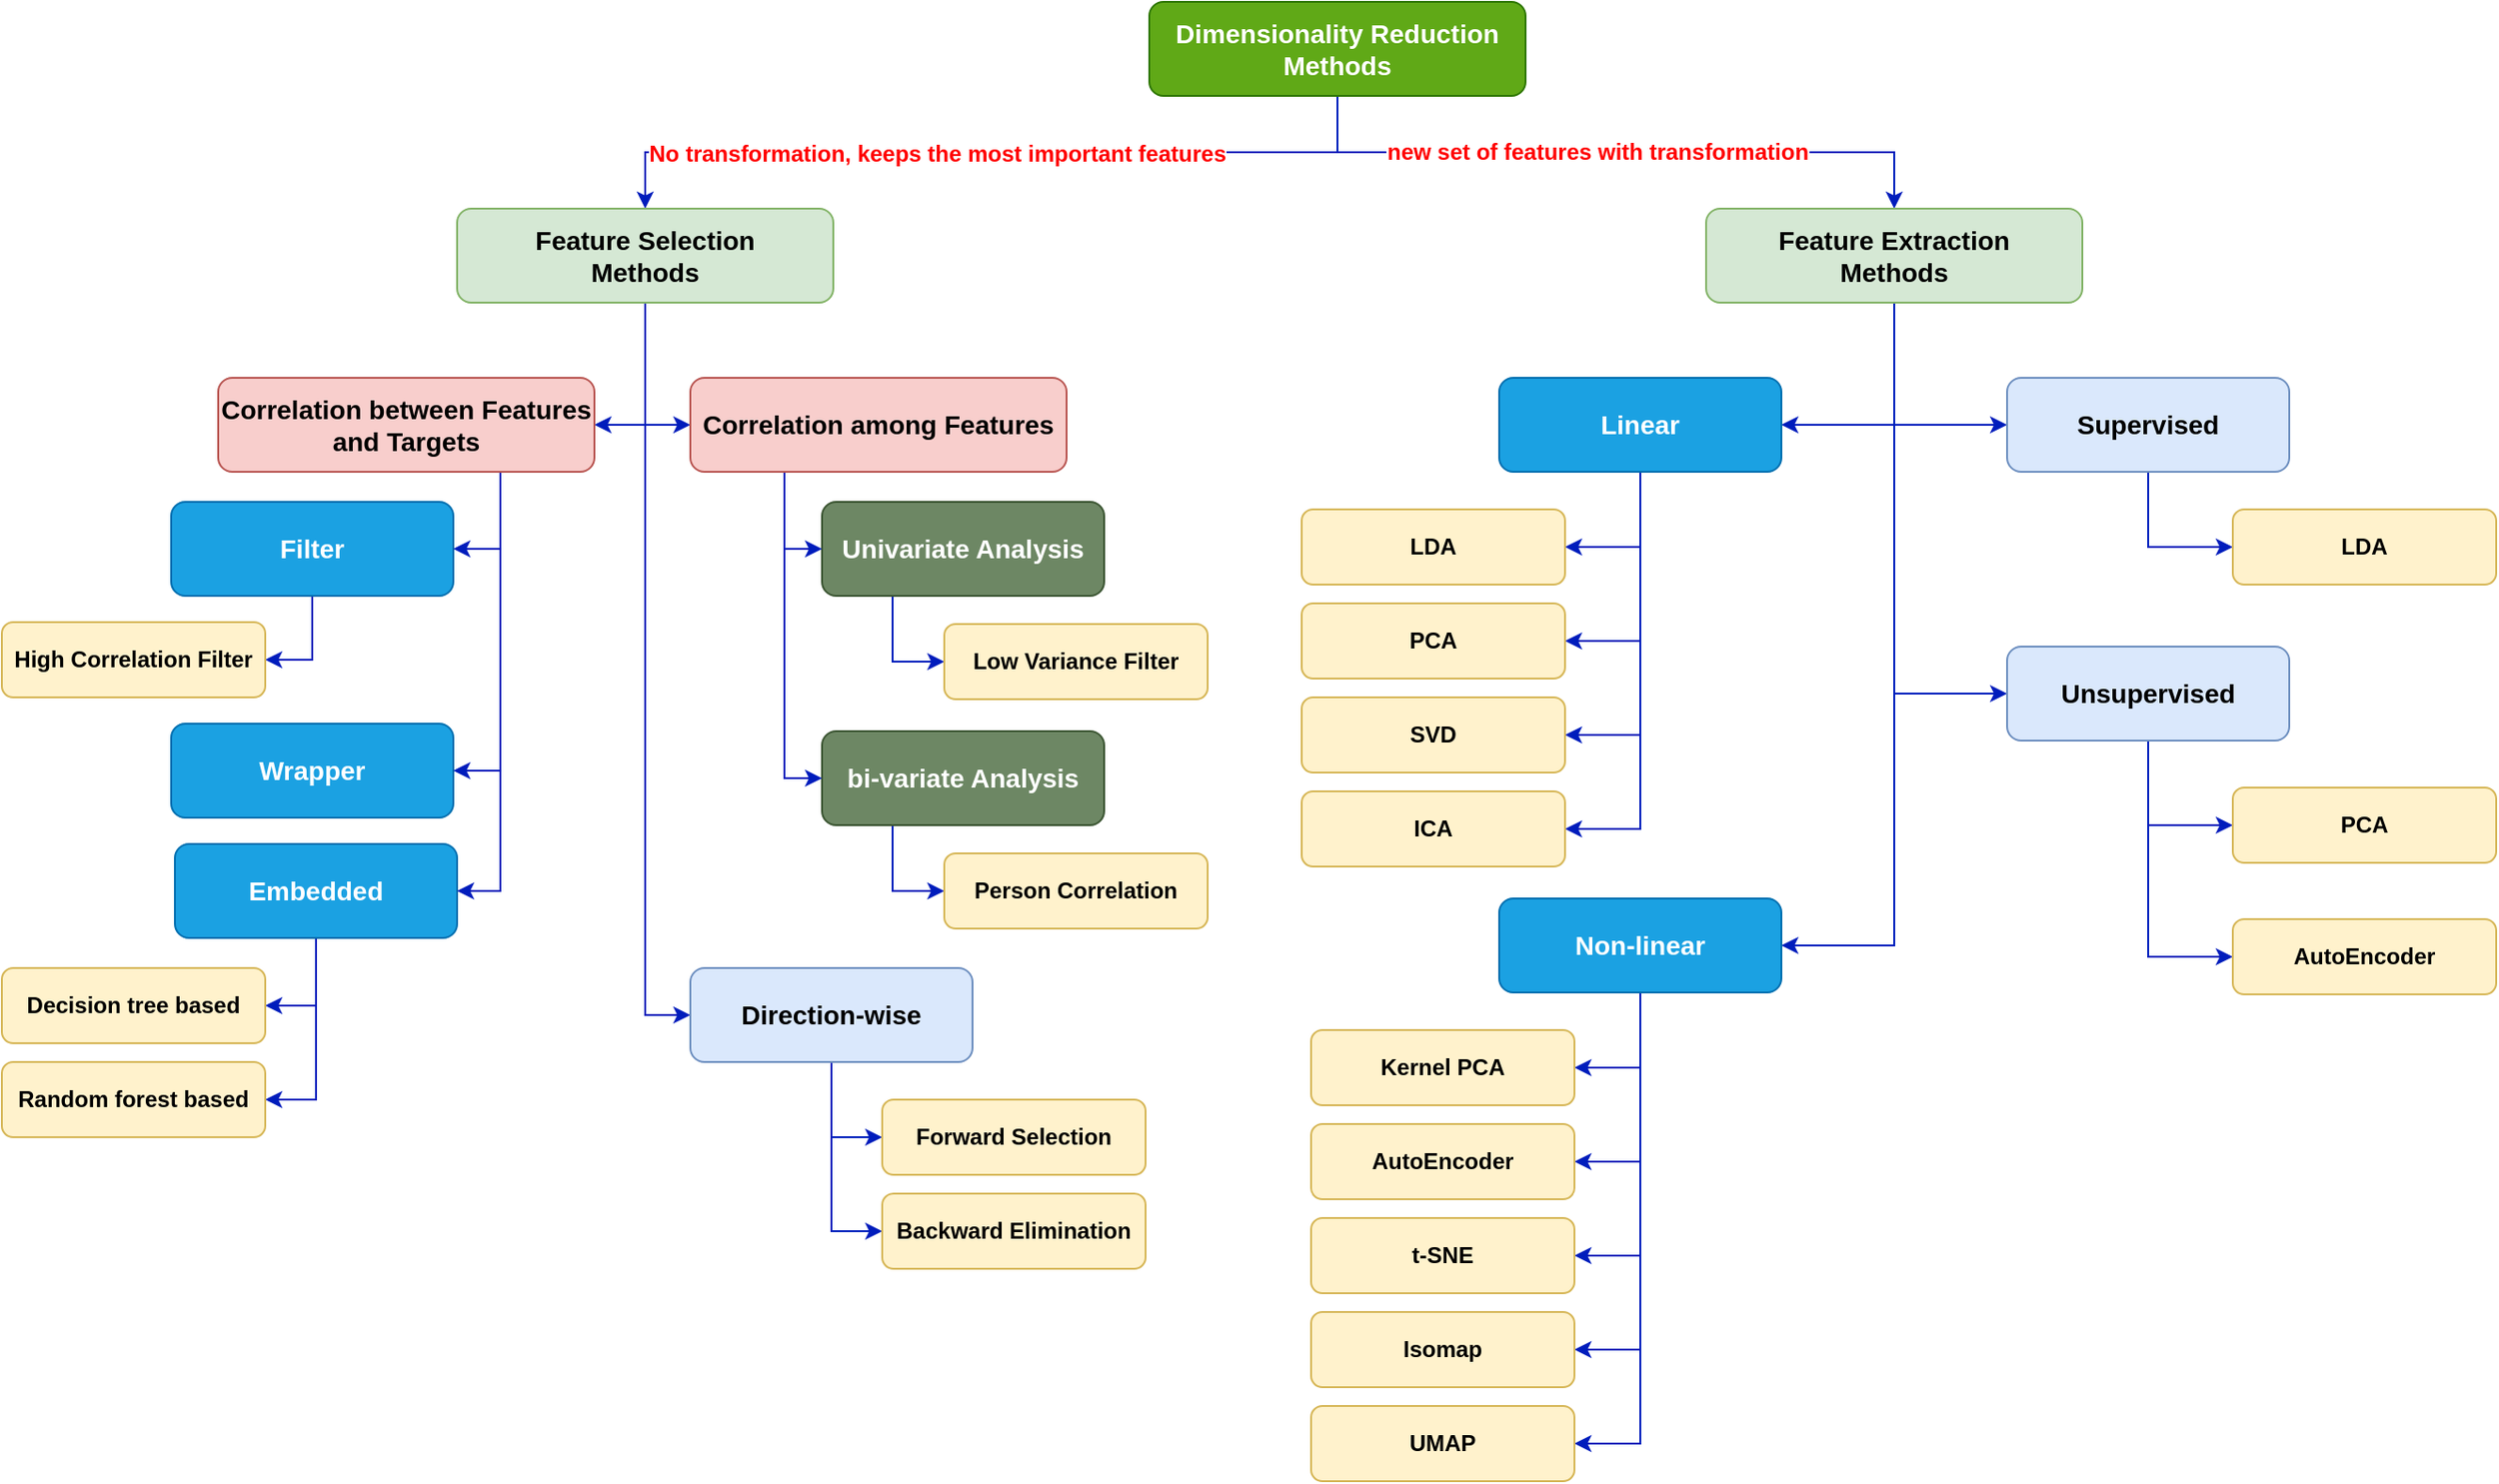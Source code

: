<mxfile version="20.8.16" type="device"><diagram id="C5RBs43oDa-KdzZeNtuy" name="Page-1"><mxGraphModel dx="2725" dy="948" grid="1" gridSize="10" guides="1" tooltips="1" connect="1" arrows="1" fold="1" page="1" pageScale="1" pageWidth="1169" pageHeight="827" math="0" shadow="0"><root><mxCell id="WIyWlLk6GJQsqaUBKTNV-0"/><mxCell id="WIyWlLk6GJQsqaUBKTNV-1" parent="WIyWlLk6GJQsqaUBKTNV-0"/><mxCell id="yxkWiozBk-cY0VoZpgmD-3" style="edgeStyle=orthogonalEdgeStyle;rounded=0;orthogonalLoop=1;jettySize=auto;html=1;exitX=0.5;exitY=1;exitDx=0;exitDy=0;fillColor=#0050ef;strokeColor=#001DBC;strokeWidth=1;" parent="WIyWlLk6GJQsqaUBKTNV-1" source="WIyWlLk6GJQsqaUBKTNV-3" target="yxkWiozBk-cY0VoZpgmD-0" edge="1"><mxGeometry relative="1" as="geometry"/></mxCell><mxCell id="yxkWiozBk-cY0VoZpgmD-47" value="No transformation, keeps the most important features" style="edgeLabel;html=1;align=center;verticalAlign=middle;resizable=0;points=[];fontSize=12;fontColor=#FF0000;fontStyle=1" parent="yxkWiozBk-cY0VoZpgmD-3" vertex="1" connectable="0"><mxGeometry x="0.139" y="1" relative="1" as="geometry"><mxPoint as="offset"/></mxGeometry></mxCell><mxCell id="yxkWiozBk-cY0VoZpgmD-4" style="edgeStyle=orthogonalEdgeStyle;rounded=0;orthogonalLoop=1;jettySize=auto;html=1;exitX=0.5;exitY=1;exitDx=0;exitDy=0;fillColor=#0050ef;strokeColor=#001DBC;strokeWidth=1;" parent="WIyWlLk6GJQsqaUBKTNV-1" source="WIyWlLk6GJQsqaUBKTNV-3" target="yxkWiozBk-cY0VoZpgmD-2" edge="1"><mxGeometry relative="1" as="geometry"/></mxCell><mxCell id="yxkWiozBk-cY0VoZpgmD-48" value="new set of features with transformation" style="edgeLabel;html=1;align=center;verticalAlign=middle;resizable=0;points=[];fontSize=12;fontColor=#FF0000;fontStyle=1" parent="yxkWiozBk-cY0VoZpgmD-4" vertex="1" connectable="0"><mxGeometry x="-0.056" relative="1" as="geometry"><mxPoint as="offset"/></mxGeometry></mxCell><mxCell id="WIyWlLk6GJQsqaUBKTNV-3" value="Dimensionality Reduction &lt;br style=&quot;font-size: 14px;&quot;&gt;Methods" style="rounded=1;whiteSpace=wrap;html=1;fontSize=14;glass=0;strokeWidth=1;shadow=0;fillColor=#60a917;strokeColor=#2D7600;fontStyle=1;fontColor=#ffffff;" parent="WIyWlLk6GJQsqaUBKTNV-1" vertex="1"><mxGeometry x="434" y="40" width="200" height="50" as="geometry"/></mxCell><mxCell id="M8pZzFmq76S1SCjnpJag-9" style="edgeStyle=orthogonalEdgeStyle;rounded=0;orthogonalLoop=1;jettySize=auto;html=1;exitX=0.5;exitY=1;exitDx=0;exitDy=0;entryX=1;entryY=0.5;entryDx=0;entryDy=0;fillColor=#0050ef;strokeColor=#001DBC;" edge="1" parent="WIyWlLk6GJQsqaUBKTNV-1" source="yxkWiozBk-cY0VoZpgmD-0" target="M8pZzFmq76S1SCjnpJag-8"><mxGeometry relative="1" as="geometry"/></mxCell><mxCell id="M8pZzFmq76S1SCjnpJag-22" style="edgeStyle=orthogonalEdgeStyle;rounded=0;orthogonalLoop=1;jettySize=auto;html=1;exitX=0.5;exitY=1;exitDx=0;exitDy=0;entryX=0;entryY=0.5;entryDx=0;entryDy=0;fillColor=#0050ef;strokeColor=#001DBC;" edge="1" parent="WIyWlLk6GJQsqaUBKTNV-1" source="yxkWiozBk-cY0VoZpgmD-0" target="M8pZzFmq76S1SCjnpJag-21"><mxGeometry relative="1" as="geometry"/></mxCell><mxCell id="M8pZzFmq76S1SCjnpJag-27" style="edgeStyle=orthogonalEdgeStyle;rounded=0;orthogonalLoop=1;jettySize=auto;html=1;exitX=0.5;exitY=1;exitDx=0;exitDy=0;entryX=0;entryY=0.5;entryDx=0;entryDy=0;fillColor=#0050ef;strokeColor=#001DBC;" edge="1" parent="WIyWlLk6GJQsqaUBKTNV-1" source="yxkWiozBk-cY0VoZpgmD-0" target="yxkWiozBk-cY0VoZpgmD-37"><mxGeometry relative="1" as="geometry"/></mxCell><mxCell id="yxkWiozBk-cY0VoZpgmD-0" value="Feature Selection&lt;br style=&quot;font-size: 14px;&quot;&gt;Methods" style="rounded=1;whiteSpace=wrap;html=1;fontSize=14;glass=0;strokeWidth=1;shadow=0;fillColor=#d5e8d4;strokeColor=#82b366;fontStyle=1" parent="WIyWlLk6GJQsqaUBKTNV-1" vertex="1"><mxGeometry x="66" y="150" width="200" height="50" as="geometry"/></mxCell><mxCell id="yxkWiozBk-cY0VoZpgmD-17" style="edgeStyle=orthogonalEdgeStyle;rounded=0;orthogonalLoop=1;jettySize=auto;html=1;exitX=0.5;exitY=1;exitDx=0;exitDy=0;entryX=0;entryY=0.5;entryDx=0;entryDy=0;strokeWidth=1;fillColor=#0050ef;strokeColor=#001DBC;" parent="WIyWlLk6GJQsqaUBKTNV-1" source="yxkWiozBk-cY0VoZpgmD-2" target="yxkWiozBk-cY0VoZpgmD-5" edge="1"><mxGeometry relative="1" as="geometry"/></mxCell><mxCell id="yxkWiozBk-cY0VoZpgmD-18" style="edgeStyle=orthogonalEdgeStyle;rounded=0;orthogonalLoop=1;jettySize=auto;html=1;exitX=0.5;exitY=1;exitDx=0;exitDy=0;entryX=0;entryY=0.5;entryDx=0;entryDy=0;strokeWidth=1;fillColor=#0050ef;strokeColor=#001DBC;" parent="WIyWlLk6GJQsqaUBKTNV-1" source="yxkWiozBk-cY0VoZpgmD-2" target="yxkWiozBk-cY0VoZpgmD-6" edge="1"><mxGeometry relative="1" as="geometry"/></mxCell><mxCell id="yxkWiozBk-cY0VoZpgmD-28" style="edgeStyle=orthogonalEdgeStyle;rounded=0;orthogonalLoop=1;jettySize=auto;html=1;exitX=0.5;exitY=1;exitDx=0;exitDy=0;entryX=1;entryY=0.5;entryDx=0;entryDy=0;strokeWidth=1;fillColor=#0050ef;strokeColor=#001DBC;" parent="WIyWlLk6GJQsqaUBKTNV-1" source="yxkWiozBk-cY0VoZpgmD-2" target="yxkWiozBk-cY0VoZpgmD-19" edge="1"><mxGeometry relative="1" as="geometry"/></mxCell><mxCell id="yxkWiozBk-cY0VoZpgmD-29" style="edgeStyle=orthogonalEdgeStyle;rounded=0;orthogonalLoop=1;jettySize=auto;html=1;exitX=0.5;exitY=1;exitDx=0;exitDy=0;entryX=1;entryY=0.5;entryDx=0;entryDy=0;strokeWidth=1;fillColor=#0050ef;strokeColor=#001DBC;" parent="WIyWlLk6GJQsqaUBKTNV-1" source="yxkWiozBk-cY0VoZpgmD-2" target="yxkWiozBk-cY0VoZpgmD-23" edge="1"><mxGeometry relative="1" as="geometry"/></mxCell><mxCell id="yxkWiozBk-cY0VoZpgmD-2" value="Feature Extraction&lt;br style=&quot;font-size: 14px;&quot;&gt;Methods" style="rounded=1;whiteSpace=wrap;html=1;fontSize=14;glass=0;strokeWidth=1;shadow=0;fillColor=#d5e8d4;strokeColor=#82b366;fontStyle=1" parent="WIyWlLk6GJQsqaUBKTNV-1" vertex="1"><mxGeometry x="730" y="150" width="200" height="50" as="geometry"/></mxCell><mxCell id="yxkWiozBk-cY0VoZpgmD-16" style="edgeStyle=orthogonalEdgeStyle;rounded=0;orthogonalLoop=1;jettySize=auto;html=1;exitX=0.5;exitY=1;exitDx=0;exitDy=0;entryX=0;entryY=0.5;entryDx=0;entryDy=0;strokeWidth=1;fillColor=#0050ef;strokeColor=#001DBC;" parent="WIyWlLk6GJQsqaUBKTNV-1" source="yxkWiozBk-cY0VoZpgmD-5" target="yxkWiozBk-cY0VoZpgmD-10" edge="1"><mxGeometry relative="1" as="geometry"/></mxCell><mxCell id="yxkWiozBk-cY0VoZpgmD-5" value="Supervised" style="rounded=1;whiteSpace=wrap;html=1;fontSize=14;glass=0;strokeWidth=1;shadow=0;fillColor=#dae8fc;strokeColor=#6c8ebf;fontStyle=1;" parent="WIyWlLk6GJQsqaUBKTNV-1" vertex="1"><mxGeometry x="890" y="240" width="150" height="50" as="geometry"/></mxCell><mxCell id="yxkWiozBk-cY0VoZpgmD-13" style="edgeStyle=orthogonalEdgeStyle;rounded=0;orthogonalLoop=1;jettySize=auto;html=1;exitX=0.5;exitY=1;exitDx=0;exitDy=0;entryX=0;entryY=0.5;entryDx=0;entryDy=0;strokeWidth=1;fillColor=#0050ef;strokeColor=#001DBC;" parent="WIyWlLk6GJQsqaUBKTNV-1" source="yxkWiozBk-cY0VoZpgmD-6" target="yxkWiozBk-cY0VoZpgmD-11" edge="1"><mxGeometry relative="1" as="geometry"/></mxCell><mxCell id="yxkWiozBk-cY0VoZpgmD-14" style="edgeStyle=orthogonalEdgeStyle;rounded=0;orthogonalLoop=1;jettySize=auto;html=1;exitX=0.5;exitY=1;exitDx=0;exitDy=0;entryX=0;entryY=0.5;entryDx=0;entryDy=0;strokeWidth=1;fillColor=#0050ef;strokeColor=#001DBC;" parent="WIyWlLk6GJQsqaUBKTNV-1" source="yxkWiozBk-cY0VoZpgmD-6" target="yxkWiozBk-cY0VoZpgmD-12" edge="1"><mxGeometry relative="1" as="geometry"/></mxCell><mxCell id="yxkWiozBk-cY0VoZpgmD-6" value="Unsupervised" style="rounded=1;whiteSpace=wrap;html=1;fontSize=14;glass=0;strokeWidth=1;shadow=0;fillColor=#dae8fc;strokeColor=#6c8ebf;fontStyle=1;" parent="WIyWlLk6GJQsqaUBKTNV-1" vertex="1"><mxGeometry x="890" y="383" width="150" height="50" as="geometry"/></mxCell><mxCell id="yxkWiozBk-cY0VoZpgmD-10" value="LDA" style="rounded=1;whiteSpace=wrap;html=1;fontSize=12;glass=0;strokeWidth=1;shadow=0;fillColor=#fff2cc;strokeColor=#d6b656;fontStyle=1;" parent="WIyWlLk6GJQsqaUBKTNV-1" vertex="1"><mxGeometry x="1010" y="310" width="140" height="40" as="geometry"/></mxCell><mxCell id="yxkWiozBk-cY0VoZpgmD-11" value="PCA" style="rounded=1;whiteSpace=wrap;html=1;fontSize=12;glass=0;strokeWidth=1;shadow=0;fillColor=#fff2cc;strokeColor=#d6b656;fontStyle=1;" parent="WIyWlLk6GJQsqaUBKTNV-1" vertex="1"><mxGeometry x="1010" y="458" width="140" height="40" as="geometry"/></mxCell><mxCell id="yxkWiozBk-cY0VoZpgmD-12" value="AutoEncoder" style="rounded=1;whiteSpace=wrap;html=1;fontSize=12;glass=0;strokeWidth=1;shadow=0;fillColor=#fff2cc;strokeColor=#d6b656;fontStyle=1;" parent="WIyWlLk6GJQsqaUBKTNV-1" vertex="1"><mxGeometry x="1010" y="528" width="140" height="40" as="geometry"/></mxCell><mxCell id="yxkWiozBk-cY0VoZpgmD-30" style="edgeStyle=orthogonalEdgeStyle;rounded=0;orthogonalLoop=1;jettySize=auto;html=1;exitX=0.5;exitY=1;exitDx=0;exitDy=0;entryX=1;entryY=0.5;entryDx=0;entryDy=0;strokeWidth=1;fillColor=#0050ef;strokeColor=#001DBC;" parent="WIyWlLk6GJQsqaUBKTNV-1" source="yxkWiozBk-cY0VoZpgmD-19" target="yxkWiozBk-cY0VoZpgmD-20" edge="1"><mxGeometry relative="1" as="geometry"/></mxCell><mxCell id="yxkWiozBk-cY0VoZpgmD-31" style="edgeStyle=orthogonalEdgeStyle;rounded=0;orthogonalLoop=1;jettySize=auto;html=1;exitX=0.5;exitY=1;exitDx=0;exitDy=0;entryX=1;entryY=0.5;entryDx=0;entryDy=0;strokeWidth=1;fillColor=#0050ef;strokeColor=#001DBC;" parent="WIyWlLk6GJQsqaUBKTNV-1" source="yxkWiozBk-cY0VoZpgmD-19" target="yxkWiozBk-cY0VoZpgmD-21" edge="1"><mxGeometry relative="1" as="geometry"/></mxCell><mxCell id="yxkWiozBk-cY0VoZpgmD-32" style="edgeStyle=orthogonalEdgeStyle;rounded=0;orthogonalLoop=1;jettySize=auto;html=1;exitX=0.5;exitY=1;exitDx=0;exitDy=0;entryX=1;entryY=0.5;entryDx=0;entryDy=0;strokeWidth=1;fillColor=#0050ef;strokeColor=#001DBC;" parent="WIyWlLk6GJQsqaUBKTNV-1" source="yxkWiozBk-cY0VoZpgmD-19" target="yxkWiozBk-cY0VoZpgmD-22" edge="1"><mxGeometry relative="1" as="geometry"/></mxCell><mxCell id="VrNpcn_SqZC7RR2Wg_Y8-3" style="edgeStyle=orthogonalEdgeStyle;rounded=0;orthogonalLoop=1;jettySize=auto;html=1;exitX=0.5;exitY=1;exitDx=0;exitDy=0;entryX=1;entryY=0.5;entryDx=0;entryDy=0;fillColor=#0050ef;strokeColor=#001DBC;" parent="WIyWlLk6GJQsqaUBKTNV-1" source="yxkWiozBk-cY0VoZpgmD-19" target="VrNpcn_SqZC7RR2Wg_Y8-0" edge="1"><mxGeometry relative="1" as="geometry"/></mxCell><mxCell id="yxkWiozBk-cY0VoZpgmD-19" value="Linear" style="rounded=1;whiteSpace=wrap;html=1;fontSize=14;glass=0;strokeWidth=1;shadow=0;fillColor=#1ba1e2;strokeColor=#006EAF;fontStyle=1;fontColor=#ffffff;" parent="WIyWlLk6GJQsqaUBKTNV-1" vertex="1"><mxGeometry x="620" y="240" width="150" height="50" as="geometry"/></mxCell><mxCell id="yxkWiozBk-cY0VoZpgmD-20" value="LDA" style="rounded=1;whiteSpace=wrap;html=1;fontSize=12;glass=0;strokeWidth=1;shadow=0;fillColor=#fff2cc;strokeColor=#d6b656;fontStyle=1;" parent="WIyWlLk6GJQsqaUBKTNV-1" vertex="1"><mxGeometry x="515" y="310" width="140" height="40" as="geometry"/></mxCell><mxCell id="yxkWiozBk-cY0VoZpgmD-21" value="PCA" style="rounded=1;whiteSpace=wrap;html=1;fontSize=12;glass=0;strokeWidth=1;shadow=0;fillColor=#fff2cc;strokeColor=#d6b656;fontStyle=1;" parent="WIyWlLk6GJQsqaUBKTNV-1" vertex="1"><mxGeometry x="515" y="360" width="140" height="40" as="geometry"/></mxCell><mxCell id="yxkWiozBk-cY0VoZpgmD-22" value="SVD" style="rounded=1;whiteSpace=wrap;html=1;fontSize=12;glass=0;strokeWidth=1;shadow=0;fillColor=#fff2cc;strokeColor=#d6b656;fontStyle=1;" parent="WIyWlLk6GJQsqaUBKTNV-1" vertex="1"><mxGeometry x="515" y="410" width="140" height="40" as="geometry"/></mxCell><mxCell id="yxkWiozBk-cY0VoZpgmD-33" style="edgeStyle=orthogonalEdgeStyle;rounded=0;orthogonalLoop=1;jettySize=auto;html=1;exitX=0.5;exitY=1;exitDx=0;exitDy=0;entryX=1;entryY=0.5;entryDx=0;entryDy=0;strokeWidth=1;fillColor=#0050ef;strokeColor=#001DBC;" parent="WIyWlLk6GJQsqaUBKTNV-1" source="yxkWiozBk-cY0VoZpgmD-23" target="yxkWiozBk-cY0VoZpgmD-24" edge="1"><mxGeometry relative="1" as="geometry"/></mxCell><mxCell id="yxkWiozBk-cY0VoZpgmD-34" style="edgeStyle=orthogonalEdgeStyle;rounded=0;orthogonalLoop=1;jettySize=auto;html=1;exitX=0.5;exitY=1;exitDx=0;exitDy=0;entryX=1;entryY=0.5;entryDx=0;entryDy=0;strokeWidth=1;fillColor=#0050ef;strokeColor=#001DBC;" parent="WIyWlLk6GJQsqaUBKTNV-1" source="yxkWiozBk-cY0VoZpgmD-23" target="yxkWiozBk-cY0VoZpgmD-25" edge="1"><mxGeometry relative="1" as="geometry"/></mxCell><mxCell id="yxkWiozBk-cY0VoZpgmD-35" style="edgeStyle=orthogonalEdgeStyle;rounded=0;orthogonalLoop=1;jettySize=auto;html=1;exitX=0.5;exitY=1;exitDx=0;exitDy=0;entryX=1;entryY=0.5;entryDx=0;entryDy=0;strokeWidth=1;fillColor=#0050ef;strokeColor=#001DBC;" parent="WIyWlLk6GJQsqaUBKTNV-1" source="yxkWiozBk-cY0VoZpgmD-23" target="yxkWiozBk-cY0VoZpgmD-26" edge="1"><mxGeometry relative="1" as="geometry"/></mxCell><mxCell id="yxkWiozBk-cY0VoZpgmD-36" style="edgeStyle=orthogonalEdgeStyle;rounded=0;orthogonalLoop=1;jettySize=auto;html=1;exitX=0.5;exitY=1;exitDx=0;exitDy=0;entryX=1;entryY=0.5;entryDx=0;entryDy=0;strokeWidth=1;fillColor=#0050ef;strokeColor=#001DBC;" parent="WIyWlLk6GJQsqaUBKTNV-1" source="yxkWiozBk-cY0VoZpgmD-23" target="yxkWiozBk-cY0VoZpgmD-27" edge="1"><mxGeometry relative="1" as="geometry"/></mxCell><mxCell id="VrNpcn_SqZC7RR2Wg_Y8-2" style="edgeStyle=orthogonalEdgeStyle;rounded=0;orthogonalLoop=1;jettySize=auto;html=1;exitX=0.5;exitY=1;exitDx=0;exitDy=0;entryX=1;entryY=0.5;entryDx=0;entryDy=0;fillColor=#0050ef;strokeColor=#001DBC;" parent="WIyWlLk6GJQsqaUBKTNV-1" source="yxkWiozBk-cY0VoZpgmD-23" target="VrNpcn_SqZC7RR2Wg_Y8-1" edge="1"><mxGeometry relative="1" as="geometry"/></mxCell><mxCell id="yxkWiozBk-cY0VoZpgmD-23" value="Non-linear" style="rounded=1;whiteSpace=wrap;html=1;fontSize=14;glass=0;strokeWidth=1;shadow=0;fillColor=#1ba1e2;strokeColor=#006EAF;fontStyle=1;fontColor=#ffffff;" parent="WIyWlLk6GJQsqaUBKTNV-1" vertex="1"><mxGeometry x="620" y="517" width="150" height="50" as="geometry"/></mxCell><mxCell id="yxkWiozBk-cY0VoZpgmD-24" value="Kernel PCA" style="rounded=1;whiteSpace=wrap;html=1;fontSize=12;glass=0;strokeWidth=1;shadow=0;fillColor=#fff2cc;strokeColor=#d6b656;fontStyle=1;" parent="WIyWlLk6GJQsqaUBKTNV-1" vertex="1"><mxGeometry x="520" y="587" width="140" height="40" as="geometry"/></mxCell><mxCell id="yxkWiozBk-cY0VoZpgmD-25" value="AutoEncoder" style="rounded=1;whiteSpace=wrap;html=1;fontSize=12;glass=0;strokeWidth=1;shadow=0;fillColor=#fff2cc;strokeColor=#d6b656;fontStyle=1;" parent="WIyWlLk6GJQsqaUBKTNV-1" vertex="1"><mxGeometry x="520" y="637" width="140" height="40" as="geometry"/></mxCell><mxCell id="yxkWiozBk-cY0VoZpgmD-26" value="t-SNE" style="rounded=1;whiteSpace=wrap;html=1;fontSize=12;glass=0;strokeWidth=1;shadow=0;fillColor=#fff2cc;strokeColor=#d6b656;fontStyle=1;" parent="WIyWlLk6GJQsqaUBKTNV-1" vertex="1"><mxGeometry x="520" y="687" width="140" height="40" as="geometry"/></mxCell><mxCell id="yxkWiozBk-cY0VoZpgmD-27" value="Isomap" style="rounded=1;whiteSpace=wrap;html=1;fontSize=12;glass=0;strokeWidth=1;shadow=0;fillColor=#fff2cc;strokeColor=#d6b656;fontStyle=1;" parent="WIyWlLk6GJQsqaUBKTNV-1" vertex="1"><mxGeometry x="520" y="737" width="140" height="40" as="geometry"/></mxCell><mxCell id="yxkWiozBk-cY0VoZpgmD-52" style="edgeStyle=orthogonalEdgeStyle;rounded=0;orthogonalLoop=1;jettySize=auto;html=1;exitX=0.5;exitY=1;exitDx=0;exitDy=0;entryX=0;entryY=0.5;entryDx=0;entryDy=0;strokeWidth=1;fontSize=12;fontColor=#FF0000;fillColor=#0050ef;strokeColor=#001DBC;" parent="WIyWlLk6GJQsqaUBKTNV-1" source="yxkWiozBk-cY0VoZpgmD-37" target="yxkWiozBk-cY0VoZpgmD-38" edge="1"><mxGeometry relative="1" as="geometry"/></mxCell><mxCell id="yxkWiozBk-cY0VoZpgmD-53" style="edgeStyle=orthogonalEdgeStyle;rounded=0;orthogonalLoop=1;jettySize=auto;html=1;exitX=0.5;exitY=1;exitDx=0;exitDy=0;entryX=0;entryY=0.5;entryDx=0;entryDy=0;strokeWidth=1;fontSize=12;fontColor=#FF0000;fillColor=#0050ef;strokeColor=#001DBC;" parent="WIyWlLk6GJQsqaUBKTNV-1" source="yxkWiozBk-cY0VoZpgmD-37" target="yxkWiozBk-cY0VoZpgmD-39" edge="1"><mxGeometry relative="1" as="geometry"/></mxCell><mxCell id="yxkWiozBk-cY0VoZpgmD-37" value="Direction-wise" style="rounded=1;whiteSpace=wrap;html=1;fontSize=14;glass=0;strokeWidth=1;shadow=0;fillColor=#dae8fc;strokeColor=#6c8ebf;fontStyle=1;" parent="WIyWlLk6GJQsqaUBKTNV-1" vertex="1"><mxGeometry x="190" y="554" width="150" height="50" as="geometry"/></mxCell><mxCell id="yxkWiozBk-cY0VoZpgmD-38" value="Forward Selection" style="rounded=1;whiteSpace=wrap;html=1;fontSize=12;glass=0;strokeWidth=1;shadow=0;fillColor=#fff2cc;strokeColor=#d6b656;fontStyle=1;" parent="WIyWlLk6GJQsqaUBKTNV-1" vertex="1"><mxGeometry x="292" y="624" width="140" height="40" as="geometry"/></mxCell><mxCell id="yxkWiozBk-cY0VoZpgmD-39" value="Backward Elimination" style="rounded=1;whiteSpace=wrap;html=1;fontSize=12;glass=0;strokeWidth=1;shadow=0;fillColor=#fff2cc;strokeColor=#d6b656;fontStyle=1;" parent="WIyWlLk6GJQsqaUBKTNV-1" vertex="1"><mxGeometry x="292" y="674" width="140" height="40" as="geometry"/></mxCell><mxCell id="M8pZzFmq76S1SCjnpJag-5" style="edgeStyle=orthogonalEdgeStyle;rounded=0;orthogonalLoop=1;jettySize=auto;html=1;exitX=0.5;exitY=1;exitDx=0;exitDy=0;entryX=1;entryY=0.5;entryDx=0;entryDy=0;fillColor=#0050ef;strokeColor=#001DBC;" edge="1" parent="WIyWlLk6GJQsqaUBKTNV-1" source="yxkWiozBk-cY0VoZpgmD-40" target="yxkWiozBk-cY0VoZpgmD-41"><mxGeometry relative="1" as="geometry"/></mxCell><mxCell id="M8pZzFmq76S1SCjnpJag-6" style="edgeStyle=orthogonalEdgeStyle;rounded=0;orthogonalLoop=1;jettySize=auto;html=1;exitX=0.5;exitY=1;exitDx=0;exitDy=0;entryX=1;entryY=0.5;entryDx=0;entryDy=0;fillColor=#0050ef;strokeColor=#001DBC;" edge="1" parent="WIyWlLk6GJQsqaUBKTNV-1" source="yxkWiozBk-cY0VoZpgmD-40" target="yxkWiozBk-cY0VoZpgmD-42"><mxGeometry relative="1" as="geometry"/></mxCell><mxCell id="yxkWiozBk-cY0VoZpgmD-40" value="Embedded" style="rounded=1;whiteSpace=wrap;html=1;fontSize=14;glass=0;strokeWidth=1;shadow=0;fillColor=#1ba1e2;strokeColor=#006EAF;fontStyle=1;fontColor=#ffffff;" parent="WIyWlLk6GJQsqaUBKTNV-1" vertex="1"><mxGeometry x="-84" y="488" width="150" height="50" as="geometry"/></mxCell><mxCell id="yxkWiozBk-cY0VoZpgmD-41" value="Decision tree based" style="rounded=1;whiteSpace=wrap;html=1;fontSize=12;glass=0;strokeWidth=1;shadow=0;fillColor=#fff2cc;strokeColor=#d6b656;fontStyle=1;" parent="WIyWlLk6GJQsqaUBKTNV-1" vertex="1"><mxGeometry x="-176" y="554" width="140" height="40" as="geometry"/></mxCell><mxCell id="yxkWiozBk-cY0VoZpgmD-42" value="Random forest based" style="rounded=1;whiteSpace=wrap;html=1;fontSize=12;glass=0;strokeWidth=1;shadow=0;fillColor=#fff2cc;strokeColor=#d6b656;fontStyle=1;" parent="WIyWlLk6GJQsqaUBKTNV-1" vertex="1"><mxGeometry x="-176" y="604" width="140" height="40" as="geometry"/></mxCell><mxCell id="M8pZzFmq76S1SCjnpJag-2" style="edgeStyle=orthogonalEdgeStyle;rounded=0;orthogonalLoop=1;jettySize=auto;html=1;exitX=0.5;exitY=1;exitDx=0;exitDy=0;entryX=1;entryY=0.5;entryDx=0;entryDy=0;fillColor=#0050ef;strokeColor=#001DBC;" edge="1" parent="WIyWlLk6GJQsqaUBKTNV-1" source="yxkWiozBk-cY0VoZpgmD-43" target="yxkWiozBk-cY0VoZpgmD-45"><mxGeometry relative="1" as="geometry"/></mxCell><mxCell id="yxkWiozBk-cY0VoZpgmD-43" value="Filter" style="rounded=1;whiteSpace=wrap;html=1;fontSize=14;glass=0;strokeWidth=1;shadow=0;fillColor=#1ba1e2;strokeColor=#006EAF;fontStyle=1;fontColor=#ffffff;" parent="WIyWlLk6GJQsqaUBKTNV-1" vertex="1"><mxGeometry x="-86" y="306" width="150" height="50" as="geometry"/></mxCell><mxCell id="yxkWiozBk-cY0VoZpgmD-45" value="High Correlation Filter" style="rounded=1;whiteSpace=wrap;html=1;fontSize=12;glass=0;strokeWidth=1;shadow=0;fillColor=#fff2cc;strokeColor=#d6b656;fontStyle=1;" parent="WIyWlLk6GJQsqaUBKTNV-1" vertex="1"><mxGeometry x="-176" y="370" width="140" height="40" as="geometry"/></mxCell><mxCell id="VrNpcn_SqZC7RR2Wg_Y8-0" value="ICA" style="rounded=1;whiteSpace=wrap;html=1;fontSize=12;glass=0;strokeWidth=1;shadow=0;fillColor=#fff2cc;strokeColor=#d6b656;fontStyle=1;" parent="WIyWlLk6GJQsqaUBKTNV-1" vertex="1"><mxGeometry x="515" y="460" width="140" height="40" as="geometry"/></mxCell><mxCell id="VrNpcn_SqZC7RR2Wg_Y8-1" value="UMAP" style="rounded=1;whiteSpace=wrap;html=1;fontSize=12;glass=0;strokeWidth=1;shadow=0;fillColor=#fff2cc;strokeColor=#d6b656;fontStyle=1;" parent="WIyWlLk6GJQsqaUBKTNV-1" vertex="1"><mxGeometry x="520" y="787" width="140" height="40" as="geometry"/></mxCell><mxCell id="M8pZzFmq76S1SCjnpJag-3" value="Wrapper" style="rounded=1;whiteSpace=wrap;html=1;fontSize=14;glass=0;strokeWidth=1;shadow=0;fillColor=#1ba1e2;strokeColor=#006EAF;fontStyle=1;fontColor=#ffffff;" vertex="1" parent="WIyWlLk6GJQsqaUBKTNV-1"><mxGeometry x="-86" y="424" width="150" height="50" as="geometry"/></mxCell><mxCell id="M8pZzFmq76S1SCjnpJag-10" style="edgeStyle=orthogonalEdgeStyle;rounded=0;orthogonalLoop=1;jettySize=auto;html=1;exitX=0.75;exitY=1;exitDx=0;exitDy=0;entryX=1;entryY=0.5;entryDx=0;entryDy=0;fillColor=#0050ef;strokeColor=#001DBC;" edge="1" parent="WIyWlLk6GJQsqaUBKTNV-1" source="M8pZzFmq76S1SCjnpJag-8" target="yxkWiozBk-cY0VoZpgmD-43"><mxGeometry relative="1" as="geometry"/></mxCell><mxCell id="M8pZzFmq76S1SCjnpJag-11" style="edgeStyle=orthogonalEdgeStyle;rounded=0;orthogonalLoop=1;jettySize=auto;html=1;exitX=0.75;exitY=1;exitDx=0;exitDy=0;entryX=1;entryY=0.5;entryDx=0;entryDy=0;fillColor=#0050ef;strokeColor=#001DBC;" edge="1" parent="WIyWlLk6GJQsqaUBKTNV-1" source="M8pZzFmq76S1SCjnpJag-8" target="M8pZzFmq76S1SCjnpJag-3"><mxGeometry relative="1" as="geometry"/></mxCell><mxCell id="M8pZzFmq76S1SCjnpJag-12" style="edgeStyle=orthogonalEdgeStyle;rounded=0;orthogonalLoop=1;jettySize=auto;html=1;exitX=0.75;exitY=1;exitDx=0;exitDy=0;entryX=1;entryY=0.5;entryDx=0;entryDy=0;fillColor=#0050ef;strokeColor=#001DBC;" edge="1" parent="WIyWlLk6GJQsqaUBKTNV-1" source="M8pZzFmq76S1SCjnpJag-8" target="yxkWiozBk-cY0VoZpgmD-40"><mxGeometry relative="1" as="geometry"/></mxCell><mxCell id="M8pZzFmq76S1SCjnpJag-8" value="Correlation between Features and Targets" style="rounded=1;whiteSpace=wrap;html=1;fontSize=14;glass=0;strokeWidth=1;shadow=0;fillColor=#f8cecc;strokeColor=#b85450;fontStyle=1;" vertex="1" parent="WIyWlLk6GJQsqaUBKTNV-1"><mxGeometry x="-61" y="240" width="200" height="50" as="geometry"/></mxCell><mxCell id="M8pZzFmq76S1SCjnpJag-24" style="edgeStyle=orthogonalEdgeStyle;rounded=0;orthogonalLoop=1;jettySize=auto;html=1;exitX=0.25;exitY=1;exitDx=0;exitDy=0;entryX=0;entryY=0.5;entryDx=0;entryDy=0;fillColor=#0050ef;strokeColor=#001DBC;" edge="1" parent="WIyWlLk6GJQsqaUBKTNV-1" source="M8pZzFmq76S1SCjnpJag-13" target="M8pZzFmq76S1SCjnpJag-14"><mxGeometry relative="1" as="geometry"/></mxCell><mxCell id="M8pZzFmq76S1SCjnpJag-13" value="Univariate Analysis" style="rounded=1;whiteSpace=wrap;html=1;fontSize=14;glass=0;strokeWidth=1;shadow=0;fillColor=#6d8764;strokeColor=#3A5431;fontStyle=1;fontColor=#ffffff;" vertex="1" parent="WIyWlLk6GJQsqaUBKTNV-1"><mxGeometry x="260" y="306" width="150" height="50" as="geometry"/></mxCell><mxCell id="M8pZzFmq76S1SCjnpJag-14" value="Low Variance Filter" style="rounded=1;whiteSpace=wrap;html=1;fontSize=12;glass=0;strokeWidth=1;shadow=0;fillColor=#fff2cc;strokeColor=#d6b656;fontStyle=1;" vertex="1" parent="WIyWlLk6GJQsqaUBKTNV-1"><mxGeometry x="325" y="371" width="140" height="40" as="geometry"/></mxCell><mxCell id="M8pZzFmq76S1SCjnpJag-26" style="edgeStyle=orthogonalEdgeStyle;rounded=0;orthogonalLoop=1;jettySize=auto;html=1;exitX=0.25;exitY=1;exitDx=0;exitDy=0;entryX=0;entryY=0.5;entryDx=0;entryDy=0;fillColor=#0050ef;strokeColor=#001DBC;" edge="1" parent="WIyWlLk6GJQsqaUBKTNV-1" source="M8pZzFmq76S1SCjnpJag-15" target="M8pZzFmq76S1SCjnpJag-16"><mxGeometry relative="1" as="geometry"/></mxCell><mxCell id="M8pZzFmq76S1SCjnpJag-15" value="bi-variate Analysis" style="rounded=1;whiteSpace=wrap;html=1;fontSize=14;glass=0;strokeWidth=1;shadow=0;fillColor=#6d8764;strokeColor=#3A5431;fontStyle=1;fontColor=#ffffff;" vertex="1" parent="WIyWlLk6GJQsqaUBKTNV-1"><mxGeometry x="260" y="428" width="150" height="50" as="geometry"/></mxCell><mxCell id="M8pZzFmq76S1SCjnpJag-16" value="Person Correlation" style="rounded=1;whiteSpace=wrap;html=1;fontSize=12;glass=0;strokeWidth=1;shadow=0;fillColor=#fff2cc;strokeColor=#d6b656;fontStyle=1;" vertex="1" parent="WIyWlLk6GJQsqaUBKTNV-1"><mxGeometry x="325" y="493" width="140" height="40" as="geometry"/></mxCell><mxCell id="M8pZzFmq76S1SCjnpJag-23" style="edgeStyle=orthogonalEdgeStyle;rounded=0;orthogonalLoop=1;jettySize=auto;html=1;exitX=0.25;exitY=1;exitDx=0;exitDy=0;entryX=0;entryY=0.5;entryDx=0;entryDy=0;fillColor=#0050ef;strokeColor=#001DBC;" edge="1" parent="WIyWlLk6GJQsqaUBKTNV-1" source="M8pZzFmq76S1SCjnpJag-21" target="M8pZzFmq76S1SCjnpJag-13"><mxGeometry relative="1" as="geometry"/></mxCell><mxCell id="M8pZzFmq76S1SCjnpJag-25" style="edgeStyle=orthogonalEdgeStyle;rounded=0;orthogonalLoop=1;jettySize=auto;html=1;exitX=0.25;exitY=1;exitDx=0;exitDy=0;entryX=0;entryY=0.5;entryDx=0;entryDy=0;fillColor=#0050ef;strokeColor=#001DBC;" edge="1" parent="WIyWlLk6GJQsqaUBKTNV-1" source="M8pZzFmq76S1SCjnpJag-21" target="M8pZzFmq76S1SCjnpJag-15"><mxGeometry relative="1" as="geometry"/></mxCell><mxCell id="M8pZzFmq76S1SCjnpJag-21" value="Correlation among Features" style="rounded=1;whiteSpace=wrap;html=1;fontSize=14;glass=0;strokeWidth=1;shadow=0;fillColor=#f8cecc;strokeColor=#b85450;fontStyle=1;" vertex="1" parent="WIyWlLk6GJQsqaUBKTNV-1"><mxGeometry x="190" y="240" width="200" height="50" as="geometry"/></mxCell></root></mxGraphModel></diagram></mxfile>